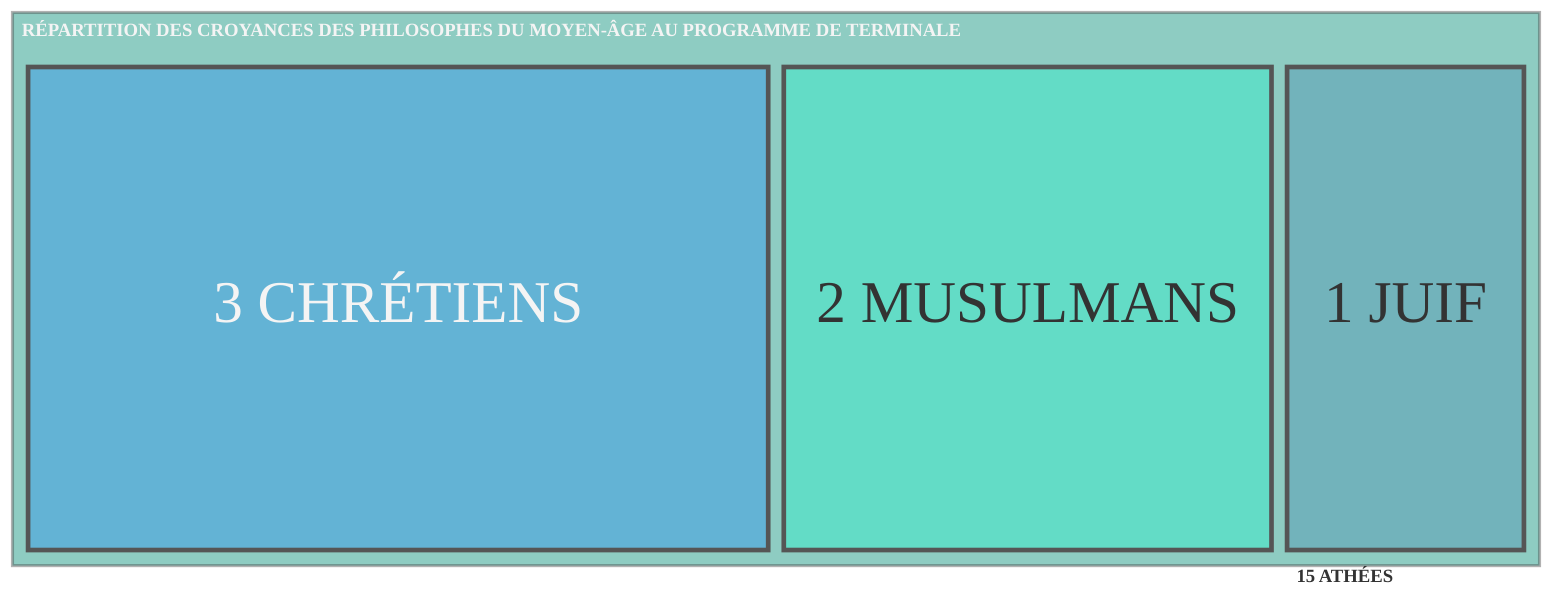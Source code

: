 ---
config:
  theme: neutral
  themeVariables:
    fontFamily: verdana
  treemap:
    showValues: false
    labelFontSize: 24
---
treemap-beta
"RÉPARTITION DES CROYANCES DES PHILOSOPHES DU MOYEN-ÂGE AU PROGRAMME DE TERMINALE":::menthe
  "11 PAÏENS":0:::ocre
  "1B":0%% Bouddhistes
  "1T":0%% Taoïstes
  "3 CHRÉTIENS":3:::azul
    "CHRÉTIENS":0:::azul
    "CATHOLIQUES":0:::bleu
    "ANGLICANS":0:::ardoise
    "PROTESTANTS":0:::turquoise
  "1 JUIF":1:::bleu
  "2 MUSULMANS":2:::turquoise%% Musulmans
  "1P":0:::menthe%% Panthéistes
  "1D":00:::bleu%% Déiste (Rousseau)
  "15 ATHÉES":::orange
    "ATHÉES":0:::orange
    "MATÉRIALISTES":0:::ardoise
  "14 AGNOSTIQUES":0:::menthe
classDef azul fill:#07F
classDef turquoise fill:#0FC
classDef orange fill:#F70
classDef ocre fill:#963
classDef bleu fill:#37A
classDef menthe fill:#4A9
classDef marron fill:#544
classDef ardoise fill:#445